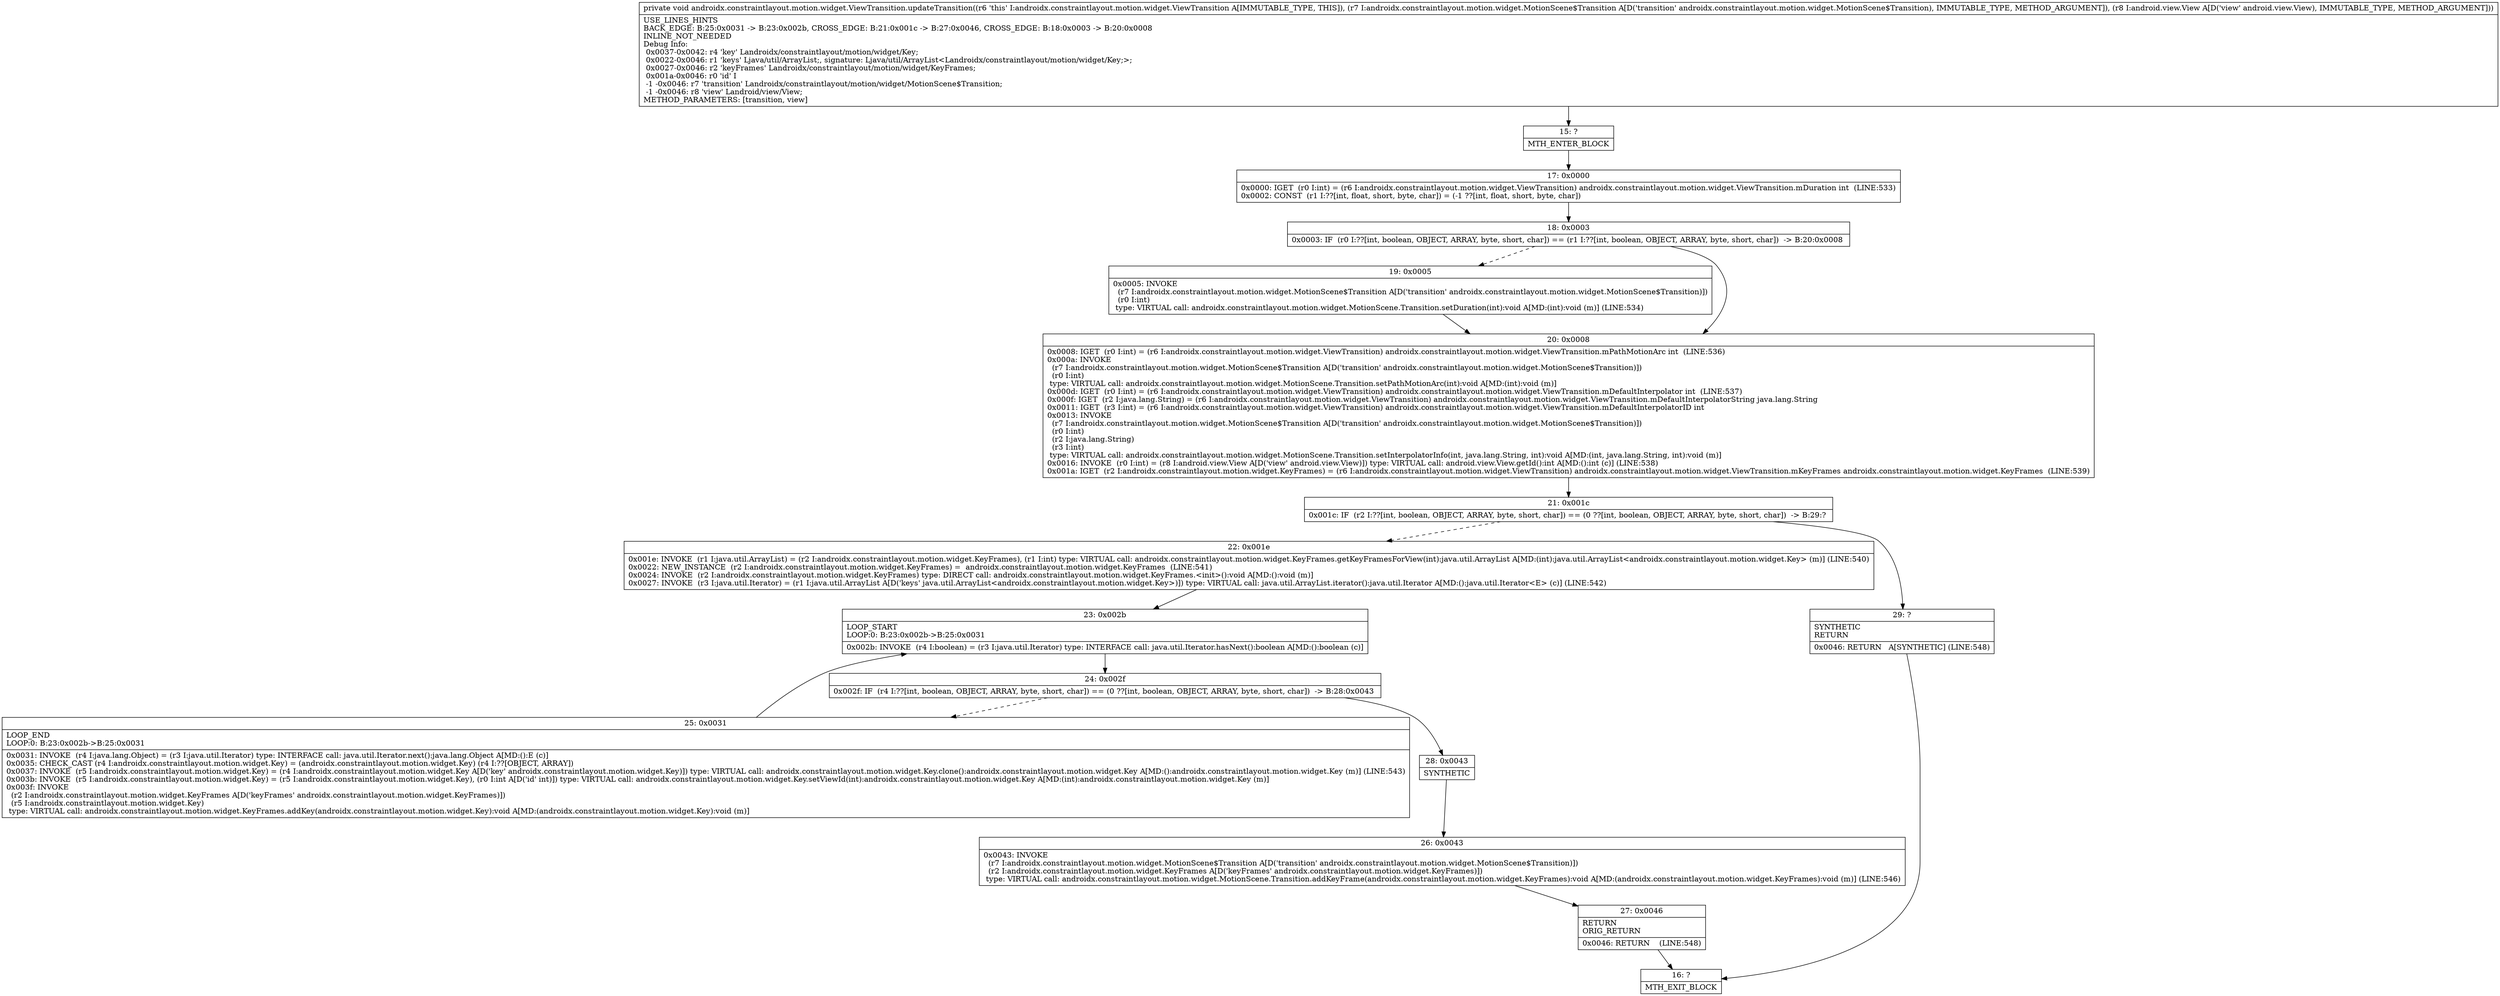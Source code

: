 digraph "CFG forandroidx.constraintlayout.motion.widget.ViewTransition.updateTransition(Landroidx\/constraintlayout\/motion\/widget\/MotionScene$Transition;Landroid\/view\/View;)V" {
Node_15 [shape=record,label="{15\:\ ?|MTH_ENTER_BLOCK\l}"];
Node_17 [shape=record,label="{17\:\ 0x0000|0x0000: IGET  (r0 I:int) = (r6 I:androidx.constraintlayout.motion.widget.ViewTransition) androidx.constraintlayout.motion.widget.ViewTransition.mDuration int  (LINE:533)\l0x0002: CONST  (r1 I:??[int, float, short, byte, char]) = (\-1 ??[int, float, short, byte, char]) \l}"];
Node_18 [shape=record,label="{18\:\ 0x0003|0x0003: IF  (r0 I:??[int, boolean, OBJECT, ARRAY, byte, short, char]) == (r1 I:??[int, boolean, OBJECT, ARRAY, byte, short, char])  \-\> B:20:0x0008 \l}"];
Node_19 [shape=record,label="{19\:\ 0x0005|0x0005: INVOKE  \l  (r7 I:androidx.constraintlayout.motion.widget.MotionScene$Transition A[D('transition' androidx.constraintlayout.motion.widget.MotionScene$Transition)])\l  (r0 I:int)\l type: VIRTUAL call: androidx.constraintlayout.motion.widget.MotionScene.Transition.setDuration(int):void A[MD:(int):void (m)] (LINE:534)\l}"];
Node_20 [shape=record,label="{20\:\ 0x0008|0x0008: IGET  (r0 I:int) = (r6 I:androidx.constraintlayout.motion.widget.ViewTransition) androidx.constraintlayout.motion.widget.ViewTransition.mPathMotionArc int  (LINE:536)\l0x000a: INVOKE  \l  (r7 I:androidx.constraintlayout.motion.widget.MotionScene$Transition A[D('transition' androidx.constraintlayout.motion.widget.MotionScene$Transition)])\l  (r0 I:int)\l type: VIRTUAL call: androidx.constraintlayout.motion.widget.MotionScene.Transition.setPathMotionArc(int):void A[MD:(int):void (m)]\l0x000d: IGET  (r0 I:int) = (r6 I:androidx.constraintlayout.motion.widget.ViewTransition) androidx.constraintlayout.motion.widget.ViewTransition.mDefaultInterpolator int  (LINE:537)\l0x000f: IGET  (r2 I:java.lang.String) = (r6 I:androidx.constraintlayout.motion.widget.ViewTransition) androidx.constraintlayout.motion.widget.ViewTransition.mDefaultInterpolatorString java.lang.String \l0x0011: IGET  (r3 I:int) = (r6 I:androidx.constraintlayout.motion.widget.ViewTransition) androidx.constraintlayout.motion.widget.ViewTransition.mDefaultInterpolatorID int \l0x0013: INVOKE  \l  (r7 I:androidx.constraintlayout.motion.widget.MotionScene$Transition A[D('transition' androidx.constraintlayout.motion.widget.MotionScene$Transition)])\l  (r0 I:int)\l  (r2 I:java.lang.String)\l  (r3 I:int)\l type: VIRTUAL call: androidx.constraintlayout.motion.widget.MotionScene.Transition.setInterpolatorInfo(int, java.lang.String, int):void A[MD:(int, java.lang.String, int):void (m)]\l0x0016: INVOKE  (r0 I:int) = (r8 I:android.view.View A[D('view' android.view.View)]) type: VIRTUAL call: android.view.View.getId():int A[MD:():int (c)] (LINE:538)\l0x001a: IGET  (r2 I:androidx.constraintlayout.motion.widget.KeyFrames) = (r6 I:androidx.constraintlayout.motion.widget.ViewTransition) androidx.constraintlayout.motion.widget.ViewTransition.mKeyFrames androidx.constraintlayout.motion.widget.KeyFrames  (LINE:539)\l}"];
Node_21 [shape=record,label="{21\:\ 0x001c|0x001c: IF  (r2 I:??[int, boolean, OBJECT, ARRAY, byte, short, char]) == (0 ??[int, boolean, OBJECT, ARRAY, byte, short, char])  \-\> B:29:? \l}"];
Node_22 [shape=record,label="{22\:\ 0x001e|0x001e: INVOKE  (r1 I:java.util.ArrayList) = (r2 I:androidx.constraintlayout.motion.widget.KeyFrames), (r1 I:int) type: VIRTUAL call: androidx.constraintlayout.motion.widget.KeyFrames.getKeyFramesForView(int):java.util.ArrayList A[MD:(int):java.util.ArrayList\<androidx.constraintlayout.motion.widget.Key\> (m)] (LINE:540)\l0x0022: NEW_INSTANCE  (r2 I:androidx.constraintlayout.motion.widget.KeyFrames) =  androidx.constraintlayout.motion.widget.KeyFrames  (LINE:541)\l0x0024: INVOKE  (r2 I:androidx.constraintlayout.motion.widget.KeyFrames) type: DIRECT call: androidx.constraintlayout.motion.widget.KeyFrames.\<init\>():void A[MD:():void (m)]\l0x0027: INVOKE  (r3 I:java.util.Iterator) = (r1 I:java.util.ArrayList A[D('keys' java.util.ArrayList\<androidx.constraintlayout.motion.widget.Key\>)]) type: VIRTUAL call: java.util.ArrayList.iterator():java.util.Iterator A[MD:():java.util.Iterator\<E\> (c)] (LINE:542)\l}"];
Node_23 [shape=record,label="{23\:\ 0x002b|LOOP_START\lLOOP:0: B:23:0x002b\-\>B:25:0x0031\l|0x002b: INVOKE  (r4 I:boolean) = (r3 I:java.util.Iterator) type: INTERFACE call: java.util.Iterator.hasNext():boolean A[MD:():boolean (c)]\l}"];
Node_24 [shape=record,label="{24\:\ 0x002f|0x002f: IF  (r4 I:??[int, boolean, OBJECT, ARRAY, byte, short, char]) == (0 ??[int, boolean, OBJECT, ARRAY, byte, short, char])  \-\> B:28:0x0043 \l}"];
Node_25 [shape=record,label="{25\:\ 0x0031|LOOP_END\lLOOP:0: B:23:0x002b\-\>B:25:0x0031\l|0x0031: INVOKE  (r4 I:java.lang.Object) = (r3 I:java.util.Iterator) type: INTERFACE call: java.util.Iterator.next():java.lang.Object A[MD:():E (c)]\l0x0035: CHECK_CAST (r4 I:androidx.constraintlayout.motion.widget.Key) = (androidx.constraintlayout.motion.widget.Key) (r4 I:??[OBJECT, ARRAY]) \l0x0037: INVOKE  (r5 I:androidx.constraintlayout.motion.widget.Key) = (r4 I:androidx.constraintlayout.motion.widget.Key A[D('key' androidx.constraintlayout.motion.widget.Key)]) type: VIRTUAL call: androidx.constraintlayout.motion.widget.Key.clone():androidx.constraintlayout.motion.widget.Key A[MD:():androidx.constraintlayout.motion.widget.Key (m)] (LINE:543)\l0x003b: INVOKE  (r5 I:androidx.constraintlayout.motion.widget.Key) = (r5 I:androidx.constraintlayout.motion.widget.Key), (r0 I:int A[D('id' int)]) type: VIRTUAL call: androidx.constraintlayout.motion.widget.Key.setViewId(int):androidx.constraintlayout.motion.widget.Key A[MD:(int):androidx.constraintlayout.motion.widget.Key (m)]\l0x003f: INVOKE  \l  (r2 I:androidx.constraintlayout.motion.widget.KeyFrames A[D('keyFrames' androidx.constraintlayout.motion.widget.KeyFrames)])\l  (r5 I:androidx.constraintlayout.motion.widget.Key)\l type: VIRTUAL call: androidx.constraintlayout.motion.widget.KeyFrames.addKey(androidx.constraintlayout.motion.widget.Key):void A[MD:(androidx.constraintlayout.motion.widget.Key):void (m)]\l}"];
Node_28 [shape=record,label="{28\:\ 0x0043|SYNTHETIC\l}"];
Node_26 [shape=record,label="{26\:\ 0x0043|0x0043: INVOKE  \l  (r7 I:androidx.constraintlayout.motion.widget.MotionScene$Transition A[D('transition' androidx.constraintlayout.motion.widget.MotionScene$Transition)])\l  (r2 I:androidx.constraintlayout.motion.widget.KeyFrames A[D('keyFrames' androidx.constraintlayout.motion.widget.KeyFrames)])\l type: VIRTUAL call: androidx.constraintlayout.motion.widget.MotionScene.Transition.addKeyFrame(androidx.constraintlayout.motion.widget.KeyFrames):void A[MD:(androidx.constraintlayout.motion.widget.KeyFrames):void (m)] (LINE:546)\l}"];
Node_27 [shape=record,label="{27\:\ 0x0046|RETURN\lORIG_RETURN\l|0x0046: RETURN    (LINE:548)\l}"];
Node_16 [shape=record,label="{16\:\ ?|MTH_EXIT_BLOCK\l}"];
Node_29 [shape=record,label="{29\:\ ?|SYNTHETIC\lRETURN\l|0x0046: RETURN   A[SYNTHETIC] (LINE:548)\l}"];
MethodNode[shape=record,label="{private void androidx.constraintlayout.motion.widget.ViewTransition.updateTransition((r6 'this' I:androidx.constraintlayout.motion.widget.ViewTransition A[IMMUTABLE_TYPE, THIS]), (r7 I:androidx.constraintlayout.motion.widget.MotionScene$Transition A[D('transition' androidx.constraintlayout.motion.widget.MotionScene$Transition), IMMUTABLE_TYPE, METHOD_ARGUMENT]), (r8 I:android.view.View A[D('view' android.view.View), IMMUTABLE_TYPE, METHOD_ARGUMENT]))  | USE_LINES_HINTS\lBACK_EDGE: B:25:0x0031 \-\> B:23:0x002b, CROSS_EDGE: B:21:0x001c \-\> B:27:0x0046, CROSS_EDGE: B:18:0x0003 \-\> B:20:0x0008\lINLINE_NOT_NEEDED\lDebug Info:\l  0x0037\-0x0042: r4 'key' Landroidx\/constraintlayout\/motion\/widget\/Key;\l  0x0022\-0x0046: r1 'keys' Ljava\/util\/ArrayList;, signature: Ljava\/util\/ArrayList\<Landroidx\/constraintlayout\/motion\/widget\/Key;\>;\l  0x0027\-0x0046: r2 'keyFrames' Landroidx\/constraintlayout\/motion\/widget\/KeyFrames;\l  0x001a\-0x0046: r0 'id' I\l  \-1 \-0x0046: r7 'transition' Landroidx\/constraintlayout\/motion\/widget\/MotionScene$Transition;\l  \-1 \-0x0046: r8 'view' Landroid\/view\/View;\lMETHOD_PARAMETERS: [transition, view]\l}"];
MethodNode -> Node_15;Node_15 -> Node_17;
Node_17 -> Node_18;
Node_18 -> Node_19[style=dashed];
Node_18 -> Node_20;
Node_19 -> Node_20;
Node_20 -> Node_21;
Node_21 -> Node_22[style=dashed];
Node_21 -> Node_29;
Node_22 -> Node_23;
Node_23 -> Node_24;
Node_24 -> Node_25[style=dashed];
Node_24 -> Node_28;
Node_25 -> Node_23;
Node_28 -> Node_26;
Node_26 -> Node_27;
Node_27 -> Node_16;
Node_29 -> Node_16;
}

